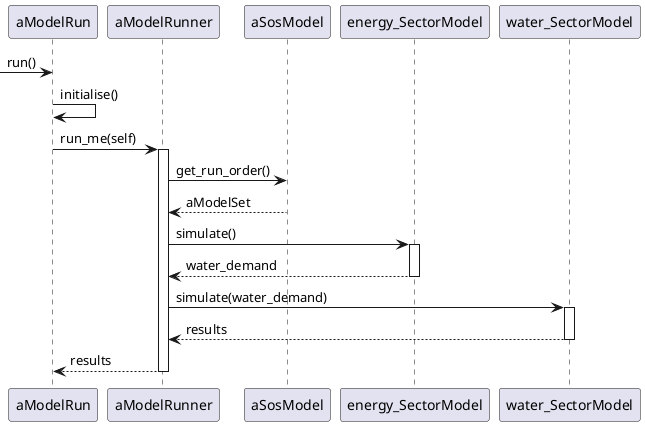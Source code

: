 @startuml

participant aModelRun
participant aModelRunner
participant aSosModel

-> aModelRun : run()
aModelRun -> aModelRun : initialise()
aModelRun -> aModelRunner : run_me(self)
activate aModelRunner
aModelRunner -> aSosModel : get_run_order()
aModelRunner <-- aSosModel : aModelSet
aModelRunner -> energy_SectorModel : simulate()
activate energy_SectorModel
aModelRunner <-- energy_SectorModel : water_demand
deactivate  energy_SectorModel
aModelRunner -> water_SectorModel : simulate(water_demand)
activate water_SectorModel
aModelRunner <-- water_SectorModel : results
deactivate water_SectorModel
aModelRunner --> aModelRun : results
deactivate aModelRunner

@enduml